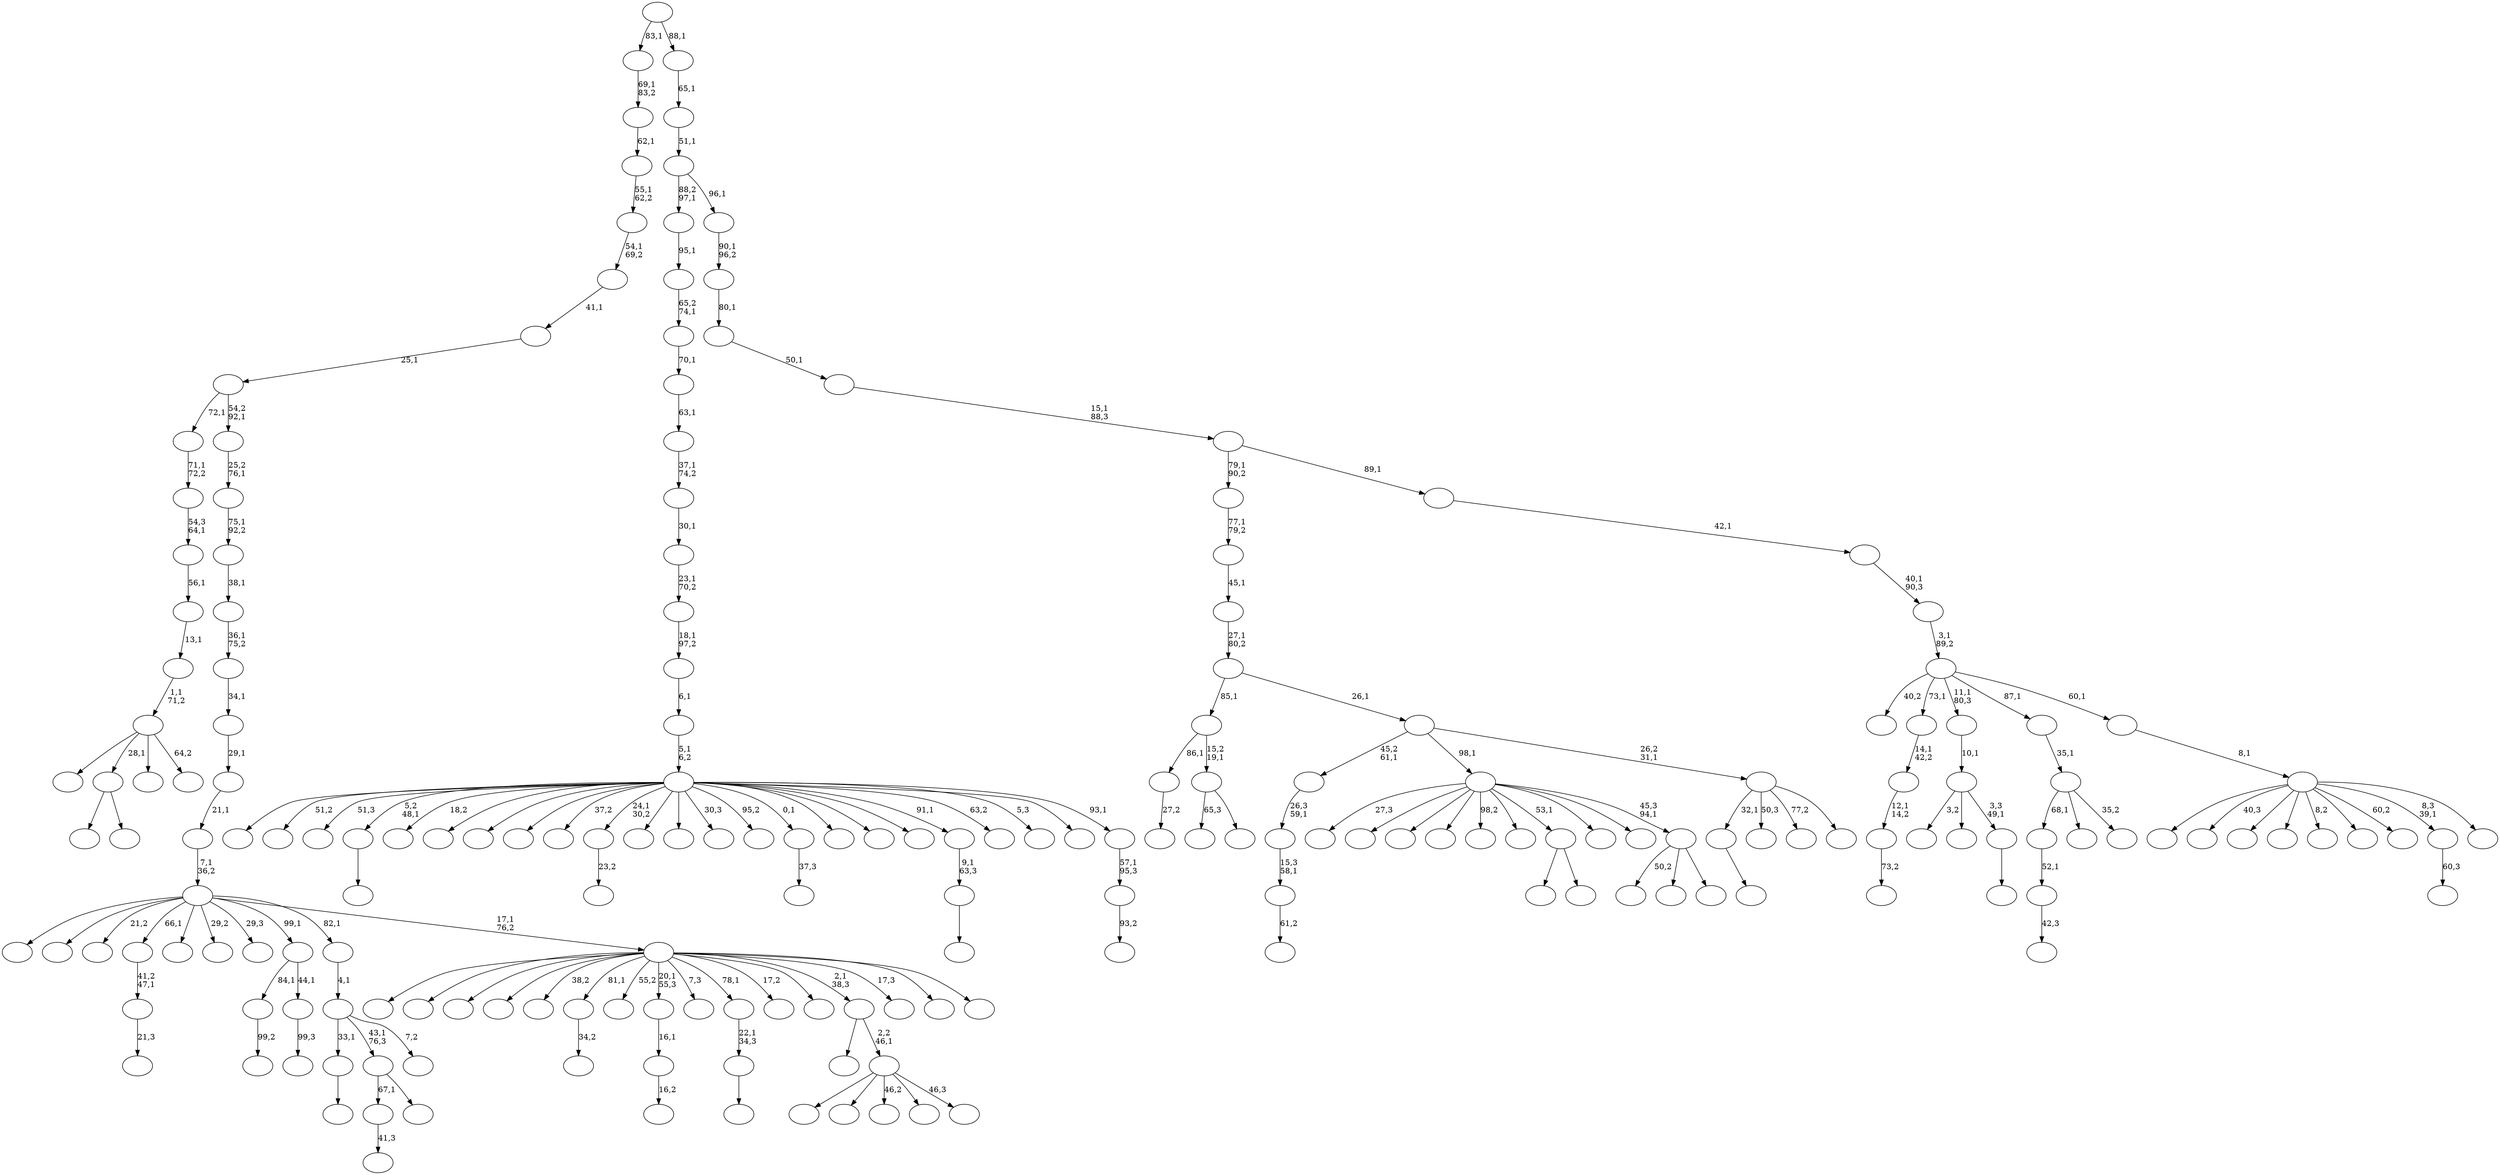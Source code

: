 digraph T {
	200 [label=""]
	199 [label=""]
	198 [label=""]
	197 [label=""]
	196 [label=""]
	195 [label=""]
	194 [label=""]
	193 [label=""]
	192 [label=""]
	191 [label=""]
	190 [label=""]
	189 [label=""]
	188 [label=""]
	187 [label=""]
	186 [label=""]
	185 [label=""]
	184 [label=""]
	183 [label=""]
	182 [label=""]
	181 [label=""]
	180 [label=""]
	179 [label=""]
	178 [label=""]
	177 [label=""]
	176 [label=""]
	175 [label=""]
	174 [label=""]
	173 [label=""]
	172 [label=""]
	171 [label=""]
	170 [label=""]
	169 [label=""]
	168 [label=""]
	167 [label=""]
	166 [label=""]
	165 [label=""]
	164 [label=""]
	163 [label=""]
	162 [label=""]
	161 [label=""]
	160 [label=""]
	159 [label=""]
	158 [label=""]
	157 [label=""]
	156 [label=""]
	155 [label=""]
	154 [label=""]
	153 [label=""]
	152 [label=""]
	151 [label=""]
	150 [label=""]
	149 [label=""]
	148 [label=""]
	147 [label=""]
	146 [label=""]
	145 [label=""]
	144 [label=""]
	143 [label=""]
	142 [label=""]
	141 [label=""]
	140 [label=""]
	139 [label=""]
	138 [label=""]
	137 [label=""]
	136 [label=""]
	135 [label=""]
	134 [label=""]
	133 [label=""]
	132 [label=""]
	131 [label=""]
	130 [label=""]
	129 [label=""]
	128 [label=""]
	127 [label=""]
	126 [label=""]
	125 [label=""]
	124 [label=""]
	123 [label=""]
	122 [label=""]
	121 [label=""]
	120 [label=""]
	119 [label=""]
	118 [label=""]
	117 [label=""]
	116 [label=""]
	115 [label=""]
	114 [label=""]
	113 [label=""]
	112 [label=""]
	111 [label=""]
	110 [label=""]
	109 [label=""]
	108 [label=""]
	107 [label=""]
	106 [label=""]
	105 [label=""]
	104 [label=""]
	103 [label=""]
	102 [label=""]
	101 [label=""]
	100 [label=""]
	99 [label=""]
	98 [label=""]
	97 [label=""]
	96 [label=""]
	95 [label=""]
	94 [label=""]
	93 [label=""]
	92 [label=""]
	91 [label=""]
	90 [label=""]
	89 [label=""]
	88 [label=""]
	87 [label=""]
	86 [label=""]
	85 [label=""]
	84 [label=""]
	83 [label=""]
	82 [label=""]
	81 [label=""]
	80 [label=""]
	79 [label=""]
	78 [label=""]
	77 [label=""]
	76 [label=""]
	75 [label=""]
	74 [label=""]
	73 [label=""]
	72 [label=""]
	71 [label=""]
	70 [label=""]
	69 [label=""]
	68 [label=""]
	67 [label=""]
	66 [label=""]
	65 [label=""]
	64 [label=""]
	63 [label=""]
	62 [label=""]
	61 [label=""]
	60 [label=""]
	59 [label=""]
	58 [label=""]
	57 [label=""]
	56 [label=""]
	55 [label=""]
	54 [label=""]
	53 [label=""]
	52 [label=""]
	51 [label=""]
	50 [label=""]
	49 [label=""]
	48 [label=""]
	47 [label=""]
	46 [label=""]
	45 [label=""]
	44 [label=""]
	43 [label=""]
	42 [label=""]
	41 [label=""]
	40 [label=""]
	39 [label=""]
	38 [label=""]
	37 [label=""]
	36 [label=""]
	35 [label=""]
	34 [label=""]
	33 [label=""]
	32 [label=""]
	31 [label=""]
	30 [label=""]
	29 [label=""]
	28 [label=""]
	27 [label=""]
	26 [label=""]
	25 [label=""]
	24 [label=""]
	23 [label=""]
	22 [label=""]
	21 [label=""]
	20 [label=""]
	19 [label=""]
	18 [label=""]
	17 [label=""]
	16 [label=""]
	15 [label=""]
	14 [label=""]
	13 [label=""]
	12 [label=""]
	11 [label=""]
	10 [label=""]
	9 [label=""]
	8 [label=""]
	7 [label=""]
	6 [label=""]
	5 [label=""]
	4 [label=""]
	3 [label=""]
	2 [label=""]
	1 [label=""]
	0 [label=""]
	196 -> 197 [label="42,3"]
	195 -> 196 [label="52,1"]
	185 -> 186 [label=""]
	177 -> 178 [label="41,3"]
	169 -> 170 [label="21,3"]
	168 -> 169 [label="41,2\n47,1"]
	166 -> 167 [label="27,2"]
	160 -> 161 [label="23,2"]
	156 -> 157 [label="73,2"]
	155 -> 156 [label="12,1\n14,2"]
	154 -> 155 [label="14,1\n42,2"]
	147 -> 148 [label="37,3"]
	144 -> 145 [label="99,2"]
	140 -> 141 [label=""]
	139 -> 181 [label="3,2"]
	139 -> 175 [label=""]
	139 -> 140 [label="3,3\n49,1"]
	138 -> 139 [label="10,1"]
	134 -> 135 [label=""]
	133 -> 134 [label="9,1\n63,3"]
	126 -> 127 [label="34,2"]
	124 -> 162 [label=""]
	124 -> 125 [label=""]
	122 -> 123 [label="61,2"]
	121 -> 122 [label="15,3\n58,1"]
	120 -> 121 [label="26,3\n59,1"]
	114 -> 115 [label="16,2"]
	113 -> 114 [label="16,1"]
	111 -> 112 [label="99,3"]
	110 -> 144 [label="84,1"]
	110 -> 111 [label="44,1"]
	106 -> 107 [label=""]
	103 -> 104 [label=""]
	100 -> 101 [label=""]
	99 -> 100 [label="22,1\n34,3"]
	96 -> 173 [label=""]
	96 -> 97 [label=""]
	94 -> 177 [label="67,1"]
	94 -> 95 [label=""]
	87 -> 194 [label="50,2"]
	87 -> 98 [label=""]
	87 -> 88 [label=""]
	86 -> 191 [label="27,3"]
	86 -> 184 [label=""]
	86 -> 165 [label=""]
	86 -> 163 [label=""]
	86 -> 143 [label="98,2"]
	86 -> 142 [label=""]
	86 -> 124 [label="53,1"]
	86 -> 118 [label=""]
	86 -> 105 [label=""]
	86 -> 87 [label="45,3\n94,1"]
	84 -> 103 [label="33,1"]
	84 -> 94 [label="43,1\n76,3"]
	84 -> 85 [label="7,2"]
	83 -> 84 [label="4,1"]
	80 -> 164 [label=""]
	80 -> 96 [label="28,1"]
	80 -> 82 [label=""]
	80 -> 81 [label="64,2"]
	79 -> 80 [label="1,1\n71,2"]
	78 -> 79 [label="13,1"]
	77 -> 78 [label="56,1"]
	76 -> 77 [label="54,3\n64,1"]
	75 -> 76 [label="71,1\n72,2"]
	68 -> 195 [label="68,1"]
	68 -> 187 [label=""]
	68 -> 69 [label="35,2"]
	67 -> 68 [label="35,1"]
	64 -> 65 [label="60,3"]
	62 -> 72 [label="65,3"]
	62 -> 63 [label=""]
	61 -> 166 [label="86,1"]
	61 -> 62 [label="15,2\n19,1"]
	59 -> 172 [label=""]
	59 -> 130 [label=""]
	59 -> 129 [label="46,2"]
	59 -> 73 [label=""]
	59 -> 60 [label="46,3"]
	58 -> 92 [label=""]
	58 -> 59 [label="2,2\n46,1"]
	54 -> 106 [label="32,1"]
	54 -> 74 [label="50,3"]
	54 -> 56 [label="77,2"]
	54 -> 55 [label=""]
	53 -> 120 [label="45,2\n61,1"]
	53 -> 86 [label="98,1"]
	53 -> 54 [label="26,2\n31,1"]
	52 -> 61 [label="85,1"]
	52 -> 53 [label="26,1"]
	51 -> 52 [label="27,1\n80,2"]
	50 -> 51 [label="45,1"]
	49 -> 50 [label="77,1\n79,2"]
	46 -> 198 [label=""]
	46 -> 193 [label=""]
	46 -> 189 [label=""]
	46 -> 151 [label=""]
	46 -> 150 [label="38,2"]
	46 -> 126 [label="81,1"]
	46 -> 117 [label="55,2"]
	46 -> 113 [label="20,1\n55,3"]
	46 -> 109 [label="7,3"]
	46 -> 99 [label="78,1"]
	46 -> 90 [label="17,2"]
	46 -> 66 [label=""]
	46 -> 58 [label="2,1\n38,3"]
	46 -> 57 [label="17,3"]
	46 -> 48 [label=""]
	46 -> 47 [label=""]
	45 -> 192 [label=""]
	45 -> 179 [label=""]
	45 -> 174 [label="21,2"]
	45 -> 168 [label="66,1"]
	45 -> 132 [label=""]
	45 -> 131 [label="29,2"]
	45 -> 116 [label="29,3"]
	45 -> 110 [label="99,1"]
	45 -> 83 [label="82,1"]
	45 -> 46 [label="17,1\n76,2"]
	44 -> 45 [label="7,1\n36,2"]
	43 -> 44 [label="21,1"]
	42 -> 43 [label="29,1"]
	41 -> 42 [label="34,1"]
	40 -> 41 [label="36,1\n75,2"]
	39 -> 40 [label="38,1"]
	38 -> 39 [label="75,1\n92,2"]
	37 -> 38 [label="25,2\n76,1"]
	36 -> 75 [label="72,1"]
	36 -> 37 [label="54,2\n92,1"]
	35 -> 36 [label="25,1"]
	34 -> 35 [label="41,1"]
	33 -> 34 [label="54,1\n69,2"]
	32 -> 33 [label="55,1\n62,2"]
	31 -> 32 [label="62,1"]
	30 -> 31 [label="69,1\n83,2"]
	28 -> 29 [label="93,2"]
	27 -> 28 [label="57,1\n95,3"]
	26 -> 200 [label=""]
	26 -> 199 [label="51,2"]
	26 -> 188 [label="51,3"]
	26 -> 185 [label="5,2\n48,1"]
	26 -> 183 [label="18,2"]
	26 -> 182 [label=""]
	26 -> 180 [label=""]
	26 -> 176 [label=""]
	26 -> 171 [label="37,2"]
	26 -> 160 [label="24,1\n30,2"]
	26 -> 159 [label=""]
	26 -> 153 [label=""]
	26 -> 152 [label="30,3"]
	26 -> 149 [label="95,2"]
	26 -> 147 [label="0,1"]
	26 -> 146 [label=""]
	26 -> 137 [label=""]
	26 -> 136 [label=""]
	26 -> 133 [label="91,1"]
	26 -> 128 [label="63,2"]
	26 -> 119 [label="5,3"]
	26 -> 102 [label=""]
	26 -> 27 [label="93,1"]
	25 -> 26 [label="5,1\n6,2"]
	24 -> 25 [label="6,1"]
	23 -> 24 [label="18,1\n97,2"]
	22 -> 23 [label="23,1\n70,2"]
	21 -> 22 [label="30,1"]
	20 -> 21 [label="37,1\n74,2"]
	19 -> 20 [label="63,1"]
	18 -> 19 [label="70,1"]
	17 -> 18 [label="65,2\n74,1"]
	16 -> 17 [label="95,1"]
	14 -> 190 [label=""]
	14 -> 108 [label="40,3"]
	14 -> 93 [label=""]
	14 -> 91 [label=""]
	14 -> 89 [label="8,2"]
	14 -> 71 [label=""]
	14 -> 70 [label="60,2"]
	14 -> 64 [label="8,3\n39,1"]
	14 -> 15 [label=""]
	13 -> 14 [label="8,1"]
	12 -> 158 [label="40,2"]
	12 -> 154 [label="73,1"]
	12 -> 138 [label="11,1\n80,3"]
	12 -> 67 [label="87,1"]
	12 -> 13 [label="60,1"]
	11 -> 12 [label="3,1\n89,2"]
	10 -> 11 [label="40,1\n90,3"]
	9 -> 10 [label="42,1"]
	8 -> 49 [label="79,1\n90,2"]
	8 -> 9 [label="89,1"]
	7 -> 8 [label="15,1\n88,3"]
	6 -> 7 [label="50,1"]
	5 -> 6 [label="80,1"]
	4 -> 5 [label="90,1\n96,2"]
	3 -> 16 [label="88,2\n97,1"]
	3 -> 4 [label="96,1"]
	2 -> 3 [label="51,1"]
	1 -> 2 [label="65,1"]
	0 -> 30 [label="83,1"]
	0 -> 1 [label="88,1"]
}
